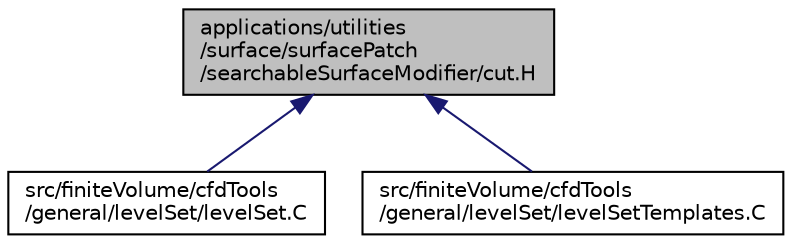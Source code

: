 digraph "applications/utilities/surface/surfacePatch/searchableSurfaceModifier/cut.H"
{
  bgcolor="transparent";
  edge [fontname="Helvetica",fontsize="10",labelfontname="Helvetica",labelfontsize="10"];
  node [fontname="Helvetica",fontsize="10",shape=record];
  Node1 [label="applications/utilities\l/surface/surfacePatch\l/searchableSurfaceModifier/cut.H",height=0.2,width=0.4,color="black", fillcolor="grey75", style="filled" fontcolor="black"];
  Node1 -> Node2 [dir="back",color="midnightblue",fontsize="10",style="solid",fontname="Helvetica"];
  Node2 [label="src/finiteVolume/cfdTools\l/general/levelSet/levelSet.C",height=0.2,width=0.4,color="black",URL="$levelSet_8C.html"];
  Node1 -> Node3 [dir="back",color="midnightblue",fontsize="10",style="solid",fontname="Helvetica"];
  Node3 [label="src/finiteVolume/cfdTools\l/general/levelSet/levelSetTemplates.C",height=0.2,width=0.4,color="black",URL="$levelSetTemplates_8C.html"];
}
